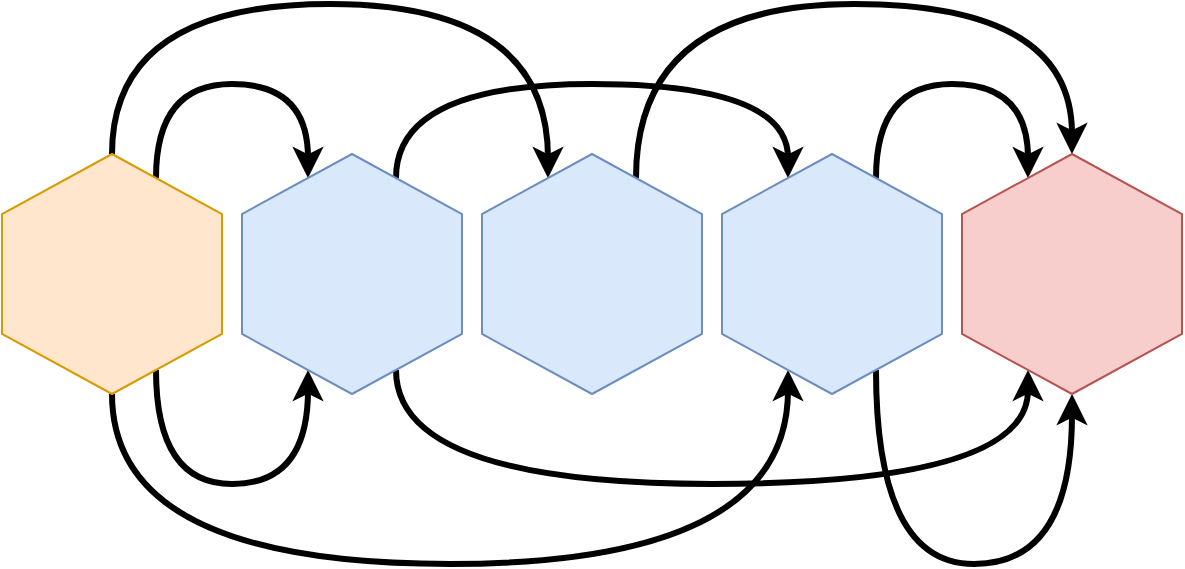 <mxfile version="14.5.1" type="device"><diagram id="ShAjmNx4wBfaNaJoSwX1" name="Seite-1"><mxGraphModel dx="1102" dy="927" grid="1" gridSize="10" guides="1" tooltips="1" connect="1" arrows="1" fold="1" page="1" pageScale="1" pageWidth="827" pageHeight="1169" math="0" shadow="0"><root><mxCell id="0"/><mxCell id="1" parent="0"/><mxCell id="4Es68oEmhL3LXVIntbKz-26" style="edgeStyle=orthogonalEdgeStyle;orthogonalLoop=1;jettySize=auto;html=1;entryX=1;entryY=0.25;entryDx=0;entryDy=0;exitX=1;exitY=0.5;exitDx=0;exitDy=0;curved=1;fillColor=#ffe6cc;strokeWidth=3;" parent="1" source="4Es68oEmhL3LXVIntbKz-2" target="4Es68oEmhL3LXVIntbKz-6" edge="1"><mxGeometry relative="1" as="geometry"><Array as="points"><mxPoint x="220" y="160"/><mxPoint x="438" y="160"/></Array></mxGeometry></mxCell><mxCell id="4Es68oEmhL3LXVIntbKz-28" style="edgeStyle=orthogonalEdgeStyle;curved=1;orthogonalLoop=1;jettySize=auto;html=1;entryX=0;entryY=0.25;entryDx=0;entryDy=0;exitX=0;exitY=0.75;exitDx=0;exitDy=0;fillColor=#ffe6cc;strokeWidth=3;" parent="1" source="4Es68oEmhL3LXVIntbKz-2" target="4Es68oEmhL3LXVIntbKz-4" edge="1"><mxGeometry relative="1" as="geometry"><Array as="points"><mxPoint x="242" y="400"/><mxPoint x="318" y="400"/></Array></mxGeometry></mxCell><mxCell id="4Es68oEmhL3LXVIntbKz-29" style="edgeStyle=orthogonalEdgeStyle;curved=1;orthogonalLoop=1;jettySize=auto;html=1;entryX=0;entryY=0.25;entryDx=0;entryDy=0;exitX=0;exitY=0.5;exitDx=0;exitDy=0;fillColor=#ffe6cc;strokeWidth=3;" parent="1" source="4Es68oEmhL3LXVIntbKz-2" target="4Es68oEmhL3LXVIntbKz-18" edge="1"><mxGeometry relative="1" as="geometry"><Array as="points"><mxPoint x="220" y="440"/><mxPoint x="558" y="440"/></Array></mxGeometry></mxCell><mxCell id="KtnZOPAZ5ayQVj8ObZj7-2" style="edgeStyle=orthogonalEdgeStyle;curved=1;orthogonalLoop=1;jettySize=auto;html=1;entryX=1;entryY=0.25;entryDx=0;entryDy=0;strokeWidth=3;exitX=1;exitY=0.75;exitDx=0;exitDy=0;" edge="1" parent="1" source="4Es68oEmhL3LXVIntbKz-2" target="4Es68oEmhL3LXVIntbKz-4"><mxGeometry relative="1" as="geometry"><Array as="points"><mxPoint x="242" y="200"/><mxPoint x="318" y="200"/></Array></mxGeometry></mxCell><mxCell id="4Es68oEmhL3LXVIntbKz-2" value="" style="shape=hexagon;perimeter=hexagonPerimeter2;whiteSpace=wrap;html=1;fixedSize=1;size=30;rotation=-90;fillColor=#ffe6cc;strokeColor=#d79b00;" parent="1" vertex="1"><mxGeometry x="160" y="240" width="120" height="110" as="geometry"/></mxCell><mxCell id="4Es68oEmhL3LXVIntbKz-31" style="edgeStyle=orthogonalEdgeStyle;curved=1;orthogonalLoop=1;jettySize=auto;html=1;entryX=0;entryY=0.25;entryDx=0;entryDy=0;strokeColor=#000000;strokeWidth=3;exitX=0;exitY=0.75;exitDx=0;exitDy=0;" parent="1" source="4Es68oEmhL3LXVIntbKz-4" target="4Es68oEmhL3LXVIntbKz-22" edge="1"><mxGeometry relative="1" as="geometry"><Array as="points"><mxPoint x="362" y="400"/><mxPoint x="678" y="400"/></Array></mxGeometry></mxCell><mxCell id="KtnZOPAZ5ayQVj8ObZj7-3" style="edgeStyle=orthogonalEdgeStyle;curved=1;orthogonalLoop=1;jettySize=auto;html=1;exitX=1;exitY=0.75;exitDx=0;exitDy=0;entryX=1;entryY=0.25;entryDx=0;entryDy=0;strokeWidth=3;" edge="1" parent="1" source="4Es68oEmhL3LXVIntbKz-4" target="4Es68oEmhL3LXVIntbKz-18"><mxGeometry relative="1" as="geometry"><Array as="points"><mxPoint x="362" y="200"/><mxPoint x="558" y="200"/></Array></mxGeometry></mxCell><mxCell id="4Es68oEmhL3LXVIntbKz-4" value="" style="shape=hexagon;perimeter=hexagonPerimeter2;whiteSpace=wrap;html=1;fixedSize=1;size=30;rotation=-90;fillColor=#dae8fc;strokeColor=#6c8ebf;" parent="1" vertex="1"><mxGeometry x="280" y="240" width="120" height="110" as="geometry"/></mxCell><mxCell id="4Es68oEmhL3LXVIntbKz-27" style="edgeStyle=orthogonalEdgeStyle;curved=1;orthogonalLoop=1;jettySize=auto;html=1;entryX=1;entryY=0.5;entryDx=0;entryDy=0;exitX=1;exitY=0.75;exitDx=0;exitDy=0;fillColor=#ffe6cc;strokeWidth=3;" parent="1" source="4Es68oEmhL3LXVIntbKz-6" target="4Es68oEmhL3LXVIntbKz-22" edge="1"><mxGeometry relative="1" as="geometry"><Array as="points"><mxPoint x="482" y="160"/><mxPoint x="700" y="160"/></Array></mxGeometry></mxCell><mxCell id="4Es68oEmhL3LXVIntbKz-6" value="" style="shape=hexagon;perimeter=hexagonPerimeter2;whiteSpace=wrap;html=1;fixedSize=1;size=30;rotation=-90;fillColor=#dae8fc;strokeColor=#6c8ebf;" parent="1" vertex="1"><mxGeometry x="400" y="240" width="120" height="110" as="geometry"/></mxCell><mxCell id="KtnZOPAZ5ayQVj8ObZj7-1" style="edgeStyle=orthogonalEdgeStyle;orthogonalLoop=1;jettySize=auto;html=1;entryX=0;entryY=0.5;entryDx=0;entryDy=0;exitX=0;exitY=0.75;exitDx=0;exitDy=0;curved=1;strokeWidth=3;" edge="1" parent="1" source="4Es68oEmhL3LXVIntbKz-18" target="4Es68oEmhL3LXVIntbKz-22"><mxGeometry relative="1" as="geometry"><Array as="points"><mxPoint x="602" y="440"/><mxPoint x="700" y="440"/></Array></mxGeometry></mxCell><mxCell id="KtnZOPAZ5ayQVj8ObZj7-4" style="edgeStyle=orthogonalEdgeStyle;curved=1;orthogonalLoop=1;jettySize=auto;html=1;entryX=1;entryY=0.25;entryDx=0;entryDy=0;strokeWidth=3;exitX=1;exitY=0.75;exitDx=0;exitDy=0;" edge="1" parent="1" source="4Es68oEmhL3LXVIntbKz-18" target="4Es68oEmhL3LXVIntbKz-22"><mxGeometry relative="1" as="geometry"><Array as="points"><mxPoint x="602" y="200"/><mxPoint x="678" y="200"/></Array></mxGeometry></mxCell><mxCell id="4Es68oEmhL3LXVIntbKz-18" value="" style="shape=hexagon;perimeter=hexagonPerimeter2;whiteSpace=wrap;html=1;fixedSize=1;size=30;rotation=-90;fillColor=#dae8fc;strokeColor=#6c8ebf;" parent="1" vertex="1"><mxGeometry x="520" y="240" width="120" height="110" as="geometry"/></mxCell><mxCell id="4Es68oEmhL3LXVIntbKz-22" value="" style="shape=hexagon;perimeter=hexagonPerimeter2;whiteSpace=wrap;html=1;fixedSize=1;size=30;rotation=-90;fillColor=#f8cecc;strokeColor=#b85450;" parent="1" vertex="1"><mxGeometry x="640" y="240" width="120" height="110" as="geometry"/></mxCell></root></mxGraphModel></diagram></mxfile>